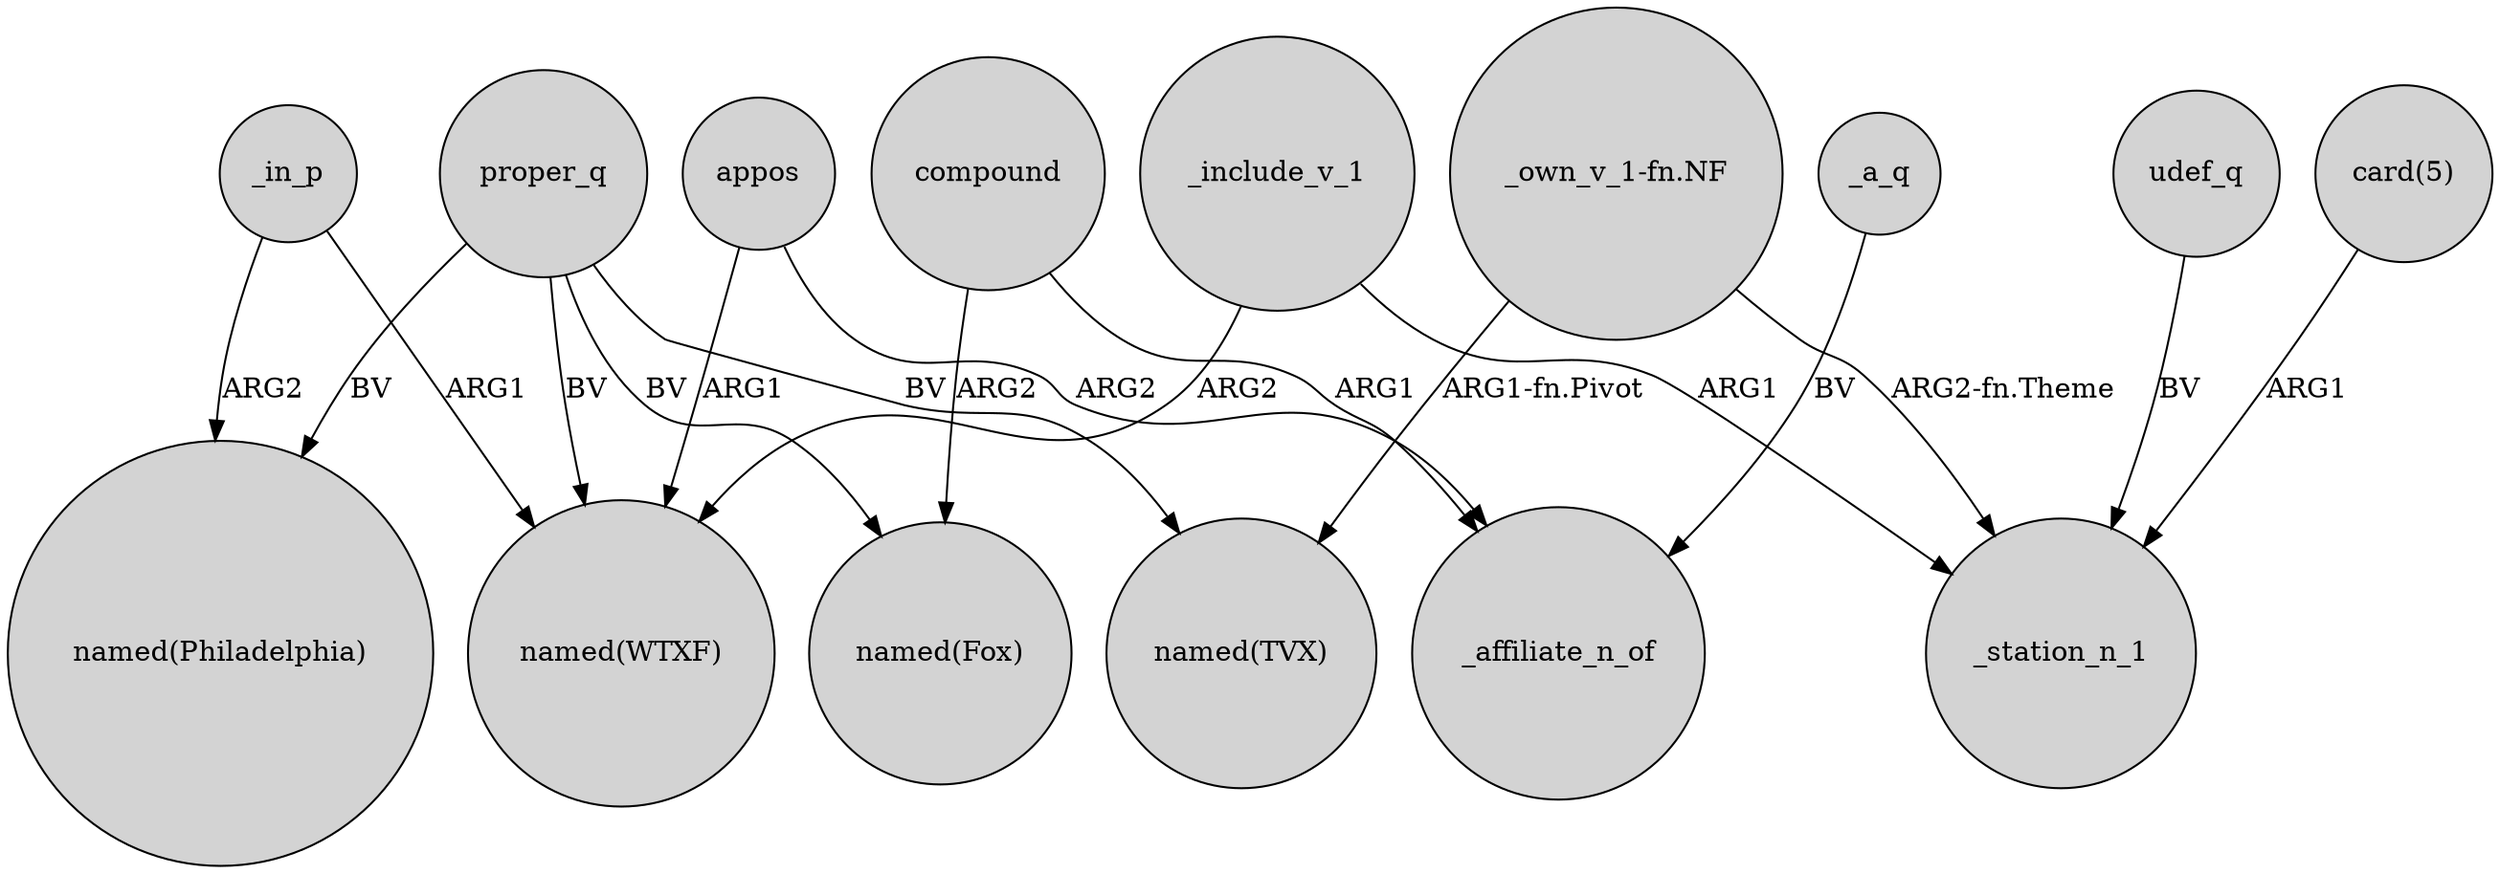 digraph {
	node [shape=circle style=filled]
	"_own_v_1-fn.NF" -> "named(TVX)" [label="ARG1-fn.Pivot"]
	udef_q -> _station_n_1 [label=BV]
	proper_q -> "named(WTXF)" [label=BV]
	_a_q -> _affiliate_n_of [label=BV]
	_in_p -> "named(WTXF)" [label=ARG1]
	proper_q -> "named(Philadelphia)" [label=BV]
	appos -> "named(WTXF)" [label=ARG1]
	_in_p -> "named(Philadelphia)" [label=ARG2]
	proper_q -> "named(Fox)" [label=BV]
	_include_v_1 -> _station_n_1 [label=ARG1]
	compound -> _affiliate_n_of [label=ARG1]
	proper_q -> "named(TVX)" [label=BV]
	_include_v_1 -> "named(WTXF)" [label=ARG2]
	"_own_v_1-fn.NF" -> _station_n_1 [label="ARG2-fn.Theme"]
	"card(5)" -> _station_n_1 [label=ARG1]
	compound -> "named(Fox)" [label=ARG2]
	appos -> _affiliate_n_of [label=ARG2]
}

